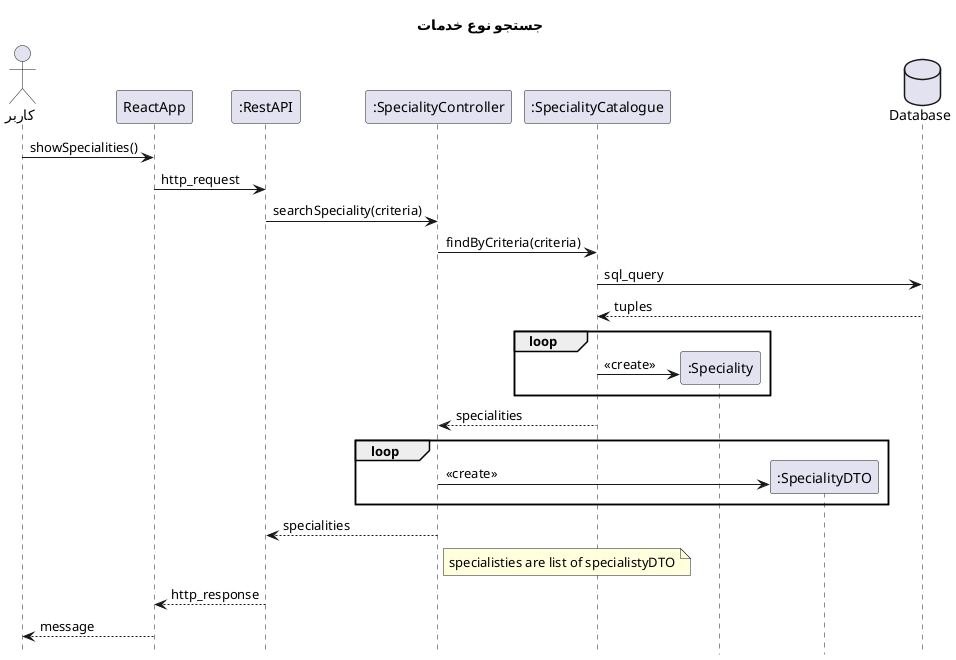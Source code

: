 @startuml logout

hide footbox
title "جستجو نوع خدمات"
actor       "کاربر" as user
participant ReactApp
participant ":RestAPI" as RestAPI
participant ":SpecialityController" as SpecialityController
participant ":SpecialityCatalogue" as SpecialityCatalogue
participant ":Speciality" as Speciality
participant ":SpecialityDTO" as SpecialityDTO
database Database

user -> ReactApp: showSpecialities()
ReactApp -> RestAPI : http_request
RestAPI -> SpecialityController : searchSpeciality(criteria)
SpecialityController -> SpecialityCatalogue : findByCriteria(criteria)
SpecialityCatalogue -> Database: sql_query
return tuples
loop
    SpecialityCatalogue -> Speciality **: <<create>>
end
SpecialityCatalogue --> SpecialityController :specialities
loop
    SpecialityController -> SpecialityDTO **: <<create>>
end
SpecialityController --> RestAPI: specialities
note right of SpecialityController
    specialisties are list of specialistyDTO
end note
RestAPI --> ReactApp : http_response
ReactApp --> user: message

@enduml